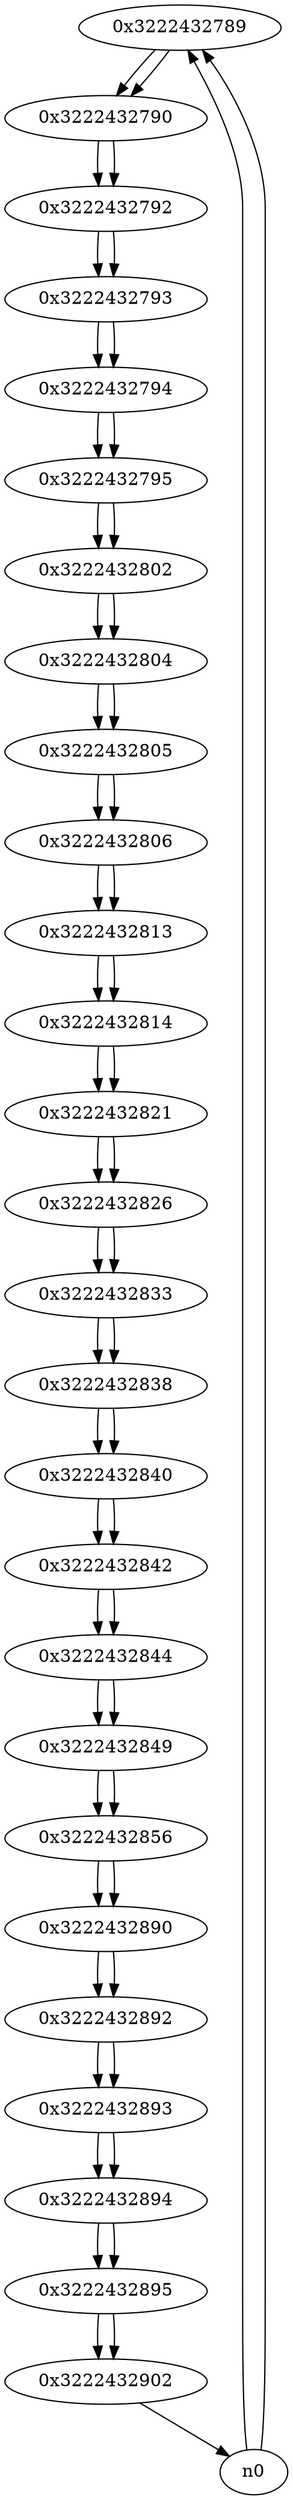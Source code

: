 digraph G{
/* nodes */
  n1 [label="0x3222432789"]
  n2 [label="0x3222432790"]
  n3 [label="0x3222432792"]
  n4 [label="0x3222432793"]
  n5 [label="0x3222432794"]
  n6 [label="0x3222432795"]
  n7 [label="0x3222432802"]
  n8 [label="0x3222432804"]
  n9 [label="0x3222432805"]
  n10 [label="0x3222432806"]
  n11 [label="0x3222432813"]
  n12 [label="0x3222432814"]
  n13 [label="0x3222432821"]
  n14 [label="0x3222432826"]
  n15 [label="0x3222432833"]
  n16 [label="0x3222432838"]
  n17 [label="0x3222432840"]
  n18 [label="0x3222432842"]
  n19 [label="0x3222432844"]
  n20 [label="0x3222432849"]
  n21 [label="0x3222432856"]
  n22 [label="0x3222432890"]
  n23 [label="0x3222432892"]
  n24 [label="0x3222432893"]
  n25 [label="0x3222432894"]
  n26 [label="0x3222432895"]
  n27 [label="0x3222432902"]
/* edges */
n1 -> n2;
n0 -> n1;
n0 -> n1;
n2 -> n3;
n1 -> n2;
n3 -> n4;
n2 -> n3;
n4 -> n5;
n3 -> n4;
n5 -> n6;
n4 -> n5;
n6 -> n7;
n5 -> n6;
n7 -> n8;
n6 -> n7;
n8 -> n9;
n7 -> n8;
n9 -> n10;
n8 -> n9;
n10 -> n11;
n9 -> n10;
n11 -> n12;
n10 -> n11;
n12 -> n13;
n11 -> n12;
n13 -> n14;
n12 -> n13;
n14 -> n15;
n13 -> n14;
n15 -> n16;
n14 -> n15;
n16 -> n17;
n15 -> n16;
n17 -> n18;
n16 -> n17;
n18 -> n19;
n17 -> n18;
n19 -> n20;
n18 -> n19;
n20 -> n21;
n19 -> n20;
n21 -> n22;
n20 -> n21;
n22 -> n23;
n21 -> n22;
n23 -> n24;
n22 -> n23;
n24 -> n25;
n23 -> n24;
n25 -> n26;
n24 -> n25;
n26 -> n27;
n25 -> n26;
n27 -> n0;
n26 -> n27;
}
